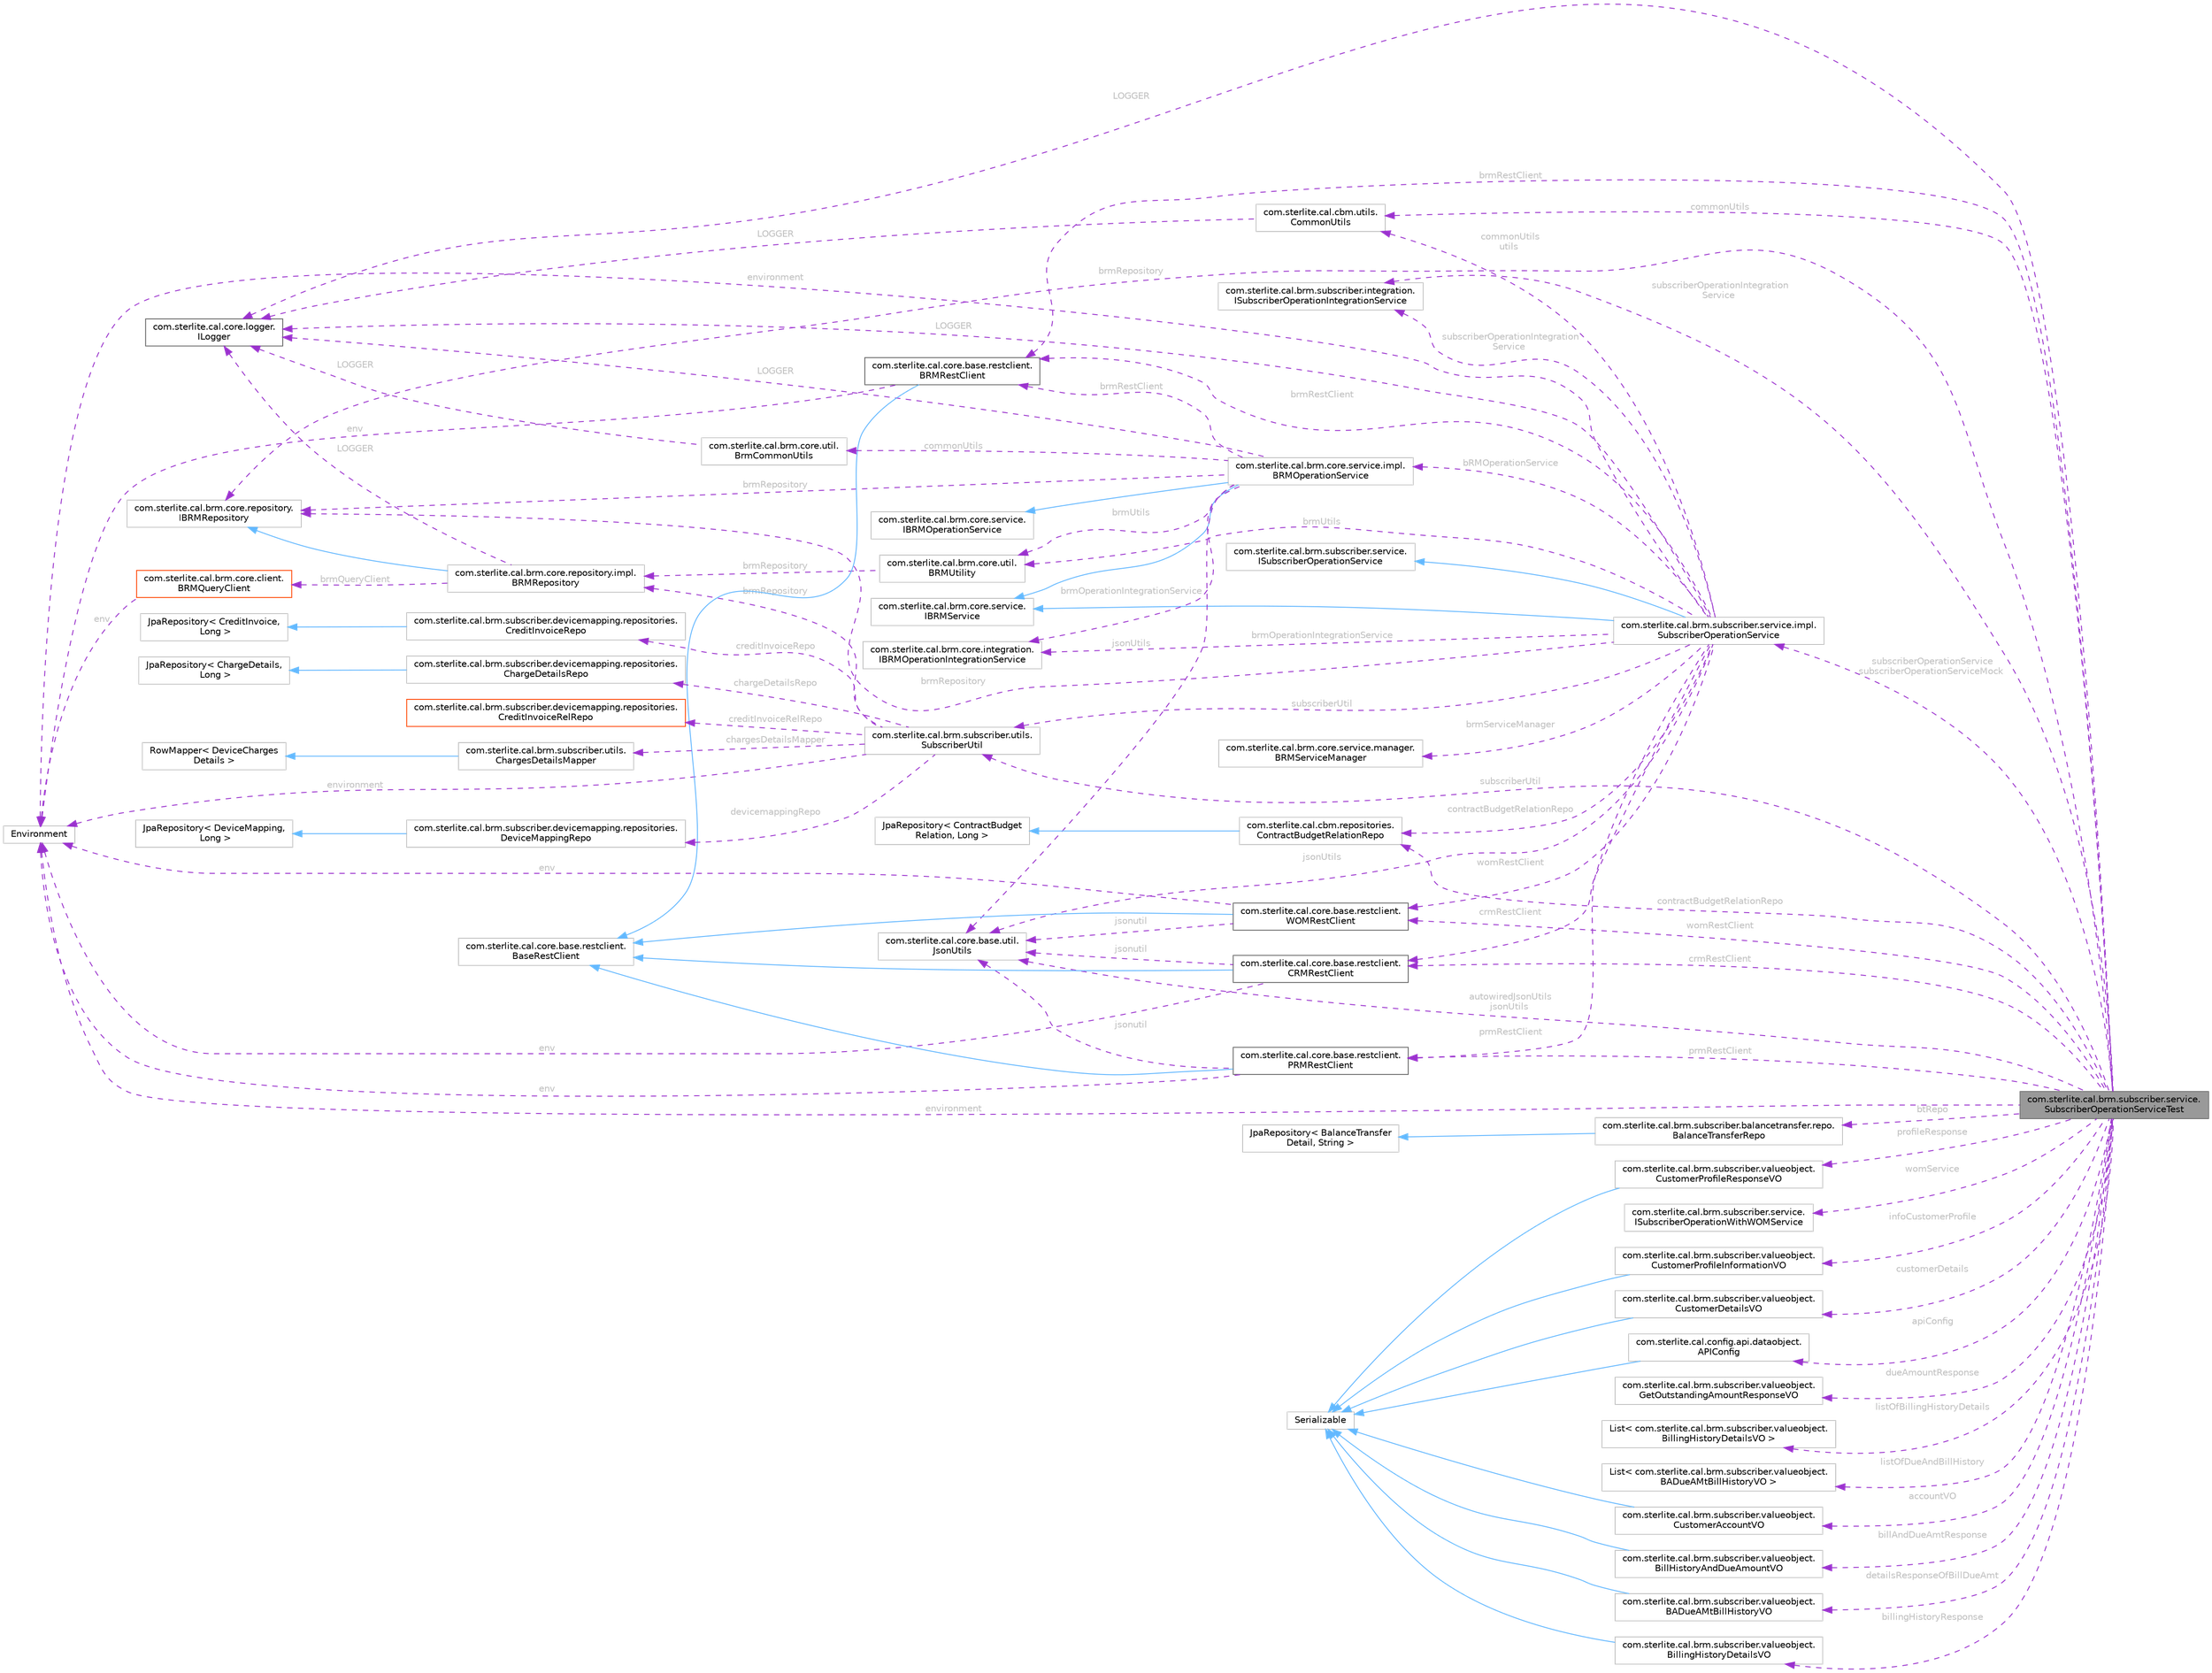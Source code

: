 digraph "com.sterlite.cal.brm.subscriber.service.SubscriberOperationServiceTest"
{
 // LATEX_PDF_SIZE
  bgcolor="transparent";
  edge [fontname=Helvetica,fontsize=10,labelfontname=Helvetica,labelfontsize=10];
  node [fontname=Helvetica,fontsize=10,shape=box,height=0.2,width=0.4];
  rankdir="LR";
  Node1 [id="Node000001",label="com.sterlite.cal.brm.subscriber.service.\lSubscriberOperationServiceTest",height=0.2,width=0.4,color="gray40", fillcolor="grey60", style="filled", fontcolor="black",tooltip=" "];
  Node2 -> Node1 [id="edge1_Node000001_Node000002",dir="back",color="darkorchid3",style="dashed",tooltip=" ",label=" LOGGER",fontcolor="grey" ];
  Node2 [id="Node000002",label="com.sterlite.cal.core.logger.\lILogger",height=0.2,width=0.4,color="gray40", fillcolor="white", style="filled",URL="$interfacecom_1_1sterlite_1_1cal_1_1core_1_1logger_1_1_i_logger.html",tooltip=" "];
  Node3 -> Node1 [id="edge2_Node000001_Node000003",dir="back",color="darkorchid3",style="dashed",tooltip=" ",label=" subscriberOperationService\nsubscriberOperationServiceMock",fontcolor="grey" ];
  Node3 [id="Node000003",label="com.sterlite.cal.brm.subscriber.service.impl.\lSubscriberOperationService",height=0.2,width=0.4,color="grey75", fillcolor="white", style="filled",URL="$classcom_1_1sterlite_1_1cal_1_1brm_1_1subscriber_1_1service_1_1impl_1_1_subscriber_operation_service.html",tooltip=" "];
  Node4 -> Node3 [id="edge3_Node000003_Node000004",dir="back",color="steelblue1",style="solid",tooltip=" "];
  Node4 [id="Node000004",label="com.sterlite.cal.brm.subscriber.service.\lISubscriberOperationService",height=0.2,width=0.4,color="grey75", fillcolor="white", style="filled",URL="$interfacecom_1_1sterlite_1_1cal_1_1brm_1_1subscriber_1_1service_1_1_i_subscriber_operation_service.html",tooltip=" "];
  Node5 -> Node3 [id="edge4_Node000003_Node000005",dir="back",color="steelblue1",style="solid",tooltip=" "];
  Node5 [id="Node000005",label="com.sterlite.cal.brm.core.service.\lIBRMService",height=0.2,width=0.4,color="grey75", fillcolor="white", style="filled",URL="$interfacecom_1_1sterlite_1_1cal_1_1brm_1_1core_1_1service_1_1_i_b_r_m_service.html",tooltip=" "];
  Node2 -> Node3 [id="edge5_Node000003_Node000002",dir="back",color="darkorchid3",style="dashed",tooltip=" ",label=" LOGGER",fontcolor="grey" ];
  Node6 -> Node3 [id="edge6_Node000003_Node000006",dir="back",color="darkorchid3",style="dashed",tooltip=" ",label=" subscriberOperationIntegration\lService",fontcolor="grey" ];
  Node6 [id="Node000006",label="com.sterlite.cal.brm.subscriber.integration.\lISubscriberOperationIntegrationService",height=0.2,width=0.4,color="grey75", fillcolor="white", style="filled",URL="$interfacecom_1_1sterlite_1_1cal_1_1brm_1_1subscriber_1_1integration_1_1_i_subscriber_operation_integration_service.html",tooltip=" "];
  Node7 -> Node3 [id="edge7_Node000003_Node000007",dir="back",color="darkorchid3",style="dashed",tooltip=" ",label=" brmOperationIntegrationService",fontcolor="grey" ];
  Node7 [id="Node000007",label="com.sterlite.cal.brm.core.integration.\lIBRMOperationIntegrationService",height=0.2,width=0.4,color="grey75", fillcolor="white", style="filled",URL="$interfacecom_1_1sterlite_1_1cal_1_1brm_1_1core_1_1integration_1_1_i_b_r_m_operation_integration_service.html",tooltip=" "];
  Node8 -> Node3 [id="edge8_Node000003_Node000008",dir="back",color="darkorchid3",style="dashed",tooltip=" ",label=" bRMOperationService",fontcolor="grey" ];
  Node8 [id="Node000008",label="com.sterlite.cal.brm.core.service.impl.\lBRMOperationService",height=0.2,width=0.4,color="grey75", fillcolor="white", style="filled",URL="$classcom_1_1sterlite_1_1cal_1_1brm_1_1core_1_1service_1_1impl_1_1_b_r_m_operation_service.html",tooltip=" "];
  Node9 -> Node8 [id="edge9_Node000008_Node000009",dir="back",color="steelblue1",style="solid",tooltip=" "];
  Node9 [id="Node000009",label="com.sterlite.cal.brm.core.service.\lIBRMOperationService",height=0.2,width=0.4,color="grey75", fillcolor="white", style="filled",URL="$interfacecom_1_1sterlite_1_1cal_1_1brm_1_1core_1_1service_1_1_i_b_r_m_operation_service.html",tooltip=" "];
  Node5 -> Node8 [id="edge10_Node000008_Node000005",dir="back",color="steelblue1",style="solid",tooltip=" "];
  Node2 -> Node8 [id="edge11_Node000008_Node000002",dir="back",color="darkorchid3",style="dashed",tooltip=" ",label=" LOGGER",fontcolor="grey" ];
  Node7 -> Node8 [id="edge12_Node000008_Node000007",dir="back",color="darkorchid3",style="dashed",tooltip=" ",label=" brmOperationIntegrationService",fontcolor="grey" ];
  Node10 -> Node8 [id="edge13_Node000008_Node000010",dir="back",color="darkorchid3",style="dashed",tooltip=" ",label=" jsonUtils",fontcolor="grey" ];
  Node10 [id="Node000010",label="com.sterlite.cal.core.base.util.\lJsonUtils",height=0.2,width=0.4,color="grey75", fillcolor="white", style="filled",URL="$classcom_1_1sterlite_1_1cal_1_1core_1_1base_1_1util_1_1_json_utils.html",tooltip=" "];
  Node11 -> Node8 [id="edge14_Node000008_Node000011",dir="back",color="darkorchid3",style="dashed",tooltip=" ",label=" brmRepository",fontcolor="grey" ];
  Node11 [id="Node000011",label="com.sterlite.cal.brm.core.repository.\lIBRMRepository",height=0.2,width=0.4,color="grey75", fillcolor="white", style="filled",URL="$interfacecom_1_1sterlite_1_1cal_1_1brm_1_1core_1_1repository_1_1_i_b_r_m_repository.html",tooltip=" "];
  Node12 -> Node8 [id="edge15_Node000008_Node000012",dir="back",color="darkorchid3",style="dashed",tooltip=" ",label=" brmUtils",fontcolor="grey" ];
  Node12 [id="Node000012",label="com.sterlite.cal.brm.core.util.\lBRMUtility",height=0.2,width=0.4,color="grey75", fillcolor="white", style="filled",URL="$classcom_1_1sterlite_1_1cal_1_1brm_1_1core_1_1util_1_1_b_r_m_utility.html",tooltip=" "];
  Node13 -> Node12 [id="edge16_Node000012_Node000013",dir="back",color="darkorchid3",style="dashed",tooltip=" ",label=" brmRepository",fontcolor="grey" ];
  Node13 [id="Node000013",label="com.sterlite.cal.brm.core.repository.impl.\lBRMRepository",height=0.2,width=0.4,color="grey75", fillcolor="white", style="filled",URL="$classcom_1_1sterlite_1_1cal_1_1brm_1_1core_1_1repository_1_1impl_1_1_b_r_m_repository.html",tooltip=" "];
  Node11 -> Node13 [id="edge17_Node000013_Node000011",dir="back",color="steelblue1",style="solid",tooltip=" "];
  Node2 -> Node13 [id="edge18_Node000013_Node000002",dir="back",color="darkorchid3",style="dashed",tooltip=" ",label=" LOGGER",fontcolor="grey" ];
  Node14 -> Node13 [id="edge19_Node000013_Node000014",dir="back",color="darkorchid3",style="dashed",tooltip=" ",label=" brmQueryClient",fontcolor="grey" ];
  Node14 [id="Node000014",label="com.sterlite.cal.brm.core.client.\lBRMQueryClient",height=0.2,width=0.4,color="orangered", fillcolor="white", style="filled",URL="$classcom_1_1sterlite_1_1cal_1_1brm_1_1core_1_1client_1_1_b_r_m_query_client.html",tooltip=" "];
  Node16 -> Node14 [id="edge20_Node000014_Node000016",dir="back",color="darkorchid3",style="dashed",tooltip=" ",label=" env",fontcolor="grey" ];
  Node16 [id="Node000016",label="Environment",height=0.2,width=0.4,color="grey75", fillcolor="white", style="filled",tooltip=" "];
  Node17 -> Node8 [id="edge21_Node000008_Node000017",dir="back",color="darkorchid3",style="dashed",tooltip=" ",label=" brmRestClient",fontcolor="grey" ];
  Node17 [id="Node000017",label="com.sterlite.cal.core.base.restclient.\lBRMRestClient",height=0.2,width=0.4,color="gray40", fillcolor="white", style="filled",URL="$classcom_1_1sterlite_1_1cal_1_1core_1_1base_1_1restclient_1_1_b_r_m_rest_client.html",tooltip=" "];
  Node18 -> Node17 [id="edge22_Node000017_Node000018",dir="back",color="steelblue1",style="solid",tooltip=" "];
  Node18 [id="Node000018",label="com.sterlite.cal.core.base.restclient.\lBaseRestClient",height=0.2,width=0.4,color="grey75", fillcolor="white", style="filled",URL="$classcom_1_1sterlite_1_1cal_1_1core_1_1base_1_1restclient_1_1_base_rest_client.html",tooltip=" "];
  Node16 -> Node17 [id="edge23_Node000017_Node000016",dir="back",color="darkorchid3",style="dashed",tooltip=" ",label=" env",fontcolor="grey" ];
  Node19 -> Node8 [id="edge24_Node000008_Node000019",dir="back",color="darkorchid3",style="dashed",tooltip=" ",label=" commonUtils",fontcolor="grey" ];
  Node19 [id="Node000019",label="com.sterlite.cal.brm.core.util.\lBrmCommonUtils",height=0.2,width=0.4,color="grey75", fillcolor="white", style="filled",URL="$classcom_1_1sterlite_1_1cal_1_1brm_1_1core_1_1util_1_1_brm_common_utils.html",tooltip=" "];
  Node2 -> Node19 [id="edge25_Node000019_Node000002",dir="back",color="darkorchid3",style="dashed",tooltip=" ",label=" LOGGER",fontcolor="grey" ];
  Node10 -> Node3 [id="edge26_Node000003_Node000010",dir="back",color="darkorchid3",style="dashed",tooltip=" ",label=" jsonUtils",fontcolor="grey" ];
  Node20 -> Node3 [id="edge27_Node000003_Node000020",dir="back",color="darkorchid3",style="dashed",tooltip=" ",label=" commonUtils\nutils",fontcolor="grey" ];
  Node20 [id="Node000020",label="com.sterlite.cal.cbm.utils.\lCommonUtils",height=0.2,width=0.4,color="grey75", fillcolor="white", style="filled",URL="$classcom_1_1sterlite_1_1cal_1_1cbm_1_1utils_1_1_common_utils.html",tooltip=" "];
  Node2 -> Node20 [id="edge28_Node000020_Node000002",dir="back",color="darkorchid3",style="dashed",tooltip=" ",label=" LOGGER",fontcolor="grey" ];
  Node11 -> Node3 [id="edge29_Node000003_Node000011",dir="back",color="darkorchid3",style="dashed",tooltip=" ",label=" brmRepository",fontcolor="grey" ];
  Node21 -> Node3 [id="edge30_Node000003_Node000021",dir="back",color="darkorchid3",style="dashed",tooltip=" ",label=" crmRestClient",fontcolor="grey" ];
  Node21 [id="Node000021",label="com.sterlite.cal.core.base.restclient.\lCRMRestClient",height=0.2,width=0.4,color="gray40", fillcolor="white", style="filled",URL="$classcom_1_1sterlite_1_1cal_1_1core_1_1base_1_1restclient_1_1_c_r_m_rest_client.html",tooltip=" "];
  Node18 -> Node21 [id="edge31_Node000021_Node000018",dir="back",color="steelblue1",style="solid",tooltip=" "];
  Node16 -> Node21 [id="edge32_Node000021_Node000016",dir="back",color="darkorchid3",style="dashed",tooltip=" ",label=" env",fontcolor="grey" ];
  Node10 -> Node21 [id="edge33_Node000021_Node000010",dir="back",color="darkorchid3",style="dashed",tooltip=" ",label=" jsonutil",fontcolor="grey" ];
  Node17 -> Node3 [id="edge34_Node000003_Node000017",dir="back",color="darkorchid3",style="dashed",tooltip=" ",label=" brmRestClient",fontcolor="grey" ];
  Node22 -> Node3 [id="edge35_Node000003_Node000022",dir="back",color="darkorchid3",style="dashed",tooltip=" ",label=" prmRestClient",fontcolor="grey" ];
  Node22 [id="Node000022",label="com.sterlite.cal.core.base.restclient.\lPRMRestClient",height=0.2,width=0.4,color="gray40", fillcolor="white", style="filled",URL="$classcom_1_1sterlite_1_1cal_1_1core_1_1base_1_1restclient_1_1_p_r_m_rest_client.html",tooltip=" "];
  Node18 -> Node22 [id="edge36_Node000022_Node000018",dir="back",color="steelblue1",style="solid",tooltip=" "];
  Node16 -> Node22 [id="edge37_Node000022_Node000016",dir="back",color="darkorchid3",style="dashed",tooltip=" ",label=" env",fontcolor="grey" ];
  Node10 -> Node22 [id="edge38_Node000022_Node000010",dir="back",color="darkorchid3",style="dashed",tooltip=" ",label=" jsonutil",fontcolor="grey" ];
  Node16 -> Node3 [id="edge39_Node000003_Node000016",dir="back",color="darkorchid3",style="dashed",tooltip=" ",label=" environment",fontcolor="grey" ];
  Node23 -> Node3 [id="edge40_Node000003_Node000023",dir="back",color="darkorchid3",style="dashed",tooltip=" ",label=" subscriberUtil",fontcolor="grey" ];
  Node23 [id="Node000023",label="com.sterlite.cal.brm.subscriber.utils.\lSubscriberUtil",height=0.2,width=0.4,color="grey75", fillcolor="white", style="filled",URL="$classcom_1_1sterlite_1_1cal_1_1brm_1_1subscriber_1_1utils_1_1_subscriber_util.html",tooltip=" "];
  Node13 -> Node23 [id="edge41_Node000023_Node000013",dir="back",color="darkorchid3",style="dashed",tooltip=" ",label=" brmRepository",fontcolor="grey" ];
  Node24 -> Node23 [id="edge42_Node000023_Node000024",dir="back",color="darkorchid3",style="dashed",tooltip=" ",label=" devicemappingRepo",fontcolor="grey" ];
  Node24 [id="Node000024",label="com.sterlite.cal.brm.subscriber.devicemapping.repositories.\lDeviceMappingRepo",height=0.2,width=0.4,color="grey75", fillcolor="white", style="filled",URL="$interfacecom_1_1sterlite_1_1cal_1_1brm_1_1subscriber_1_1devicemapping_1_1repositories_1_1_device_mapping_repo.html",tooltip=" "];
  Node25 -> Node24 [id="edge43_Node000024_Node000025",dir="back",color="steelblue1",style="solid",tooltip=" "];
  Node25 [id="Node000025",label="JpaRepository\< DeviceMapping,\l Long \>",height=0.2,width=0.4,color="grey75", fillcolor="white", style="filled",tooltip=" "];
  Node26 -> Node23 [id="edge44_Node000023_Node000026",dir="back",color="darkorchid3",style="dashed",tooltip=" ",label=" creditInvoiceRepo",fontcolor="grey" ];
  Node26 [id="Node000026",label="com.sterlite.cal.brm.subscriber.devicemapping.repositories.\lCreditInvoiceRepo",height=0.2,width=0.4,color="grey75", fillcolor="white", style="filled",URL="$interfacecom_1_1sterlite_1_1cal_1_1brm_1_1subscriber_1_1devicemapping_1_1repositories_1_1_credit_invoice_repo.html",tooltip=" "];
  Node27 -> Node26 [id="edge45_Node000026_Node000027",dir="back",color="steelblue1",style="solid",tooltip=" "];
  Node27 [id="Node000027",label="JpaRepository\< CreditInvoice,\l Long \>",height=0.2,width=0.4,color="grey75", fillcolor="white", style="filled",tooltip=" "];
  Node28 -> Node23 [id="edge46_Node000023_Node000028",dir="back",color="darkorchid3",style="dashed",tooltip=" ",label=" chargeDetailsRepo",fontcolor="grey" ];
  Node28 [id="Node000028",label="com.sterlite.cal.brm.subscriber.devicemapping.repositories.\lChargeDetailsRepo",height=0.2,width=0.4,color="grey75", fillcolor="white", style="filled",URL="$interfacecom_1_1sterlite_1_1cal_1_1brm_1_1subscriber_1_1devicemapping_1_1repositories_1_1_charge_details_repo.html",tooltip=" "];
  Node29 -> Node28 [id="edge47_Node000028_Node000029",dir="back",color="steelblue1",style="solid",tooltip=" "];
  Node29 [id="Node000029",label="JpaRepository\< ChargeDetails,\l Long \>",height=0.2,width=0.4,color="grey75", fillcolor="white", style="filled",tooltip=" "];
  Node16 -> Node23 [id="edge48_Node000023_Node000016",dir="back",color="darkorchid3",style="dashed",tooltip=" ",label=" environment",fontcolor="grey" ];
  Node30 -> Node23 [id="edge49_Node000023_Node000030",dir="back",color="darkorchid3",style="dashed",tooltip=" ",label=" chargesDetailsMapper",fontcolor="grey" ];
  Node30 [id="Node000030",label="com.sterlite.cal.brm.subscriber.utils.\lChargesDetailsMapper",height=0.2,width=0.4,color="grey75", fillcolor="white", style="filled",URL="$classcom_1_1sterlite_1_1cal_1_1brm_1_1subscriber_1_1utils_1_1_charges_details_mapper.html",tooltip=" "];
  Node31 -> Node30 [id="edge50_Node000030_Node000031",dir="back",color="steelblue1",style="solid",tooltip=" "];
  Node31 [id="Node000031",label="RowMapper\< DeviceCharges\lDetails \>",height=0.2,width=0.4,color="grey75", fillcolor="white", style="filled",tooltip=" "];
  Node32 -> Node23 [id="edge51_Node000023_Node000032",dir="back",color="darkorchid3",style="dashed",tooltip=" ",label=" creditInvoiceRelRepo",fontcolor="grey" ];
  Node32 [id="Node000032",label="com.sterlite.cal.brm.subscriber.devicemapping.repositories.\lCreditInvoiceRelRepo",height=0.2,width=0.4,color="orangered", fillcolor="white", style="filled",URL="$interfacecom_1_1sterlite_1_1cal_1_1brm_1_1subscriber_1_1devicemapping_1_1repositories_1_1_credit_invoice_rel_repo.html",tooltip=" "];
  Node34 -> Node3 [id="edge52_Node000003_Node000034",dir="back",color="darkorchid3",style="dashed",tooltip=" ",label=" brmServiceManager",fontcolor="grey" ];
  Node34 [id="Node000034",label="com.sterlite.cal.brm.core.service.manager.\lBRMServiceManager",height=0.2,width=0.4,color="grey75", fillcolor="white", style="filled",URL="$classcom_1_1sterlite_1_1cal_1_1brm_1_1core_1_1service_1_1manager_1_1_b_r_m_service_manager.html",tooltip=" "];
  Node35 -> Node3 [id="edge53_Node000003_Node000035",dir="back",color="darkorchid3",style="dashed",tooltip=" ",label=" womRestClient",fontcolor="grey" ];
  Node35 [id="Node000035",label="com.sterlite.cal.core.base.restclient.\lWOMRestClient",height=0.2,width=0.4,color="gray40", fillcolor="white", style="filled",URL="$classcom_1_1sterlite_1_1cal_1_1core_1_1base_1_1restclient_1_1_w_o_m_rest_client.html",tooltip=" "];
  Node18 -> Node35 [id="edge54_Node000035_Node000018",dir="back",color="steelblue1",style="solid",tooltip=" "];
  Node16 -> Node35 [id="edge55_Node000035_Node000016",dir="back",color="darkorchid3",style="dashed",tooltip=" ",label=" env",fontcolor="grey" ];
  Node10 -> Node35 [id="edge56_Node000035_Node000010",dir="back",color="darkorchid3",style="dashed",tooltip=" ",label=" jsonutil",fontcolor="grey" ];
  Node36 -> Node3 [id="edge57_Node000003_Node000036",dir="back",color="darkorchid3",style="dashed",tooltip=" ",label=" contractBudgetRelationRepo",fontcolor="grey" ];
  Node36 [id="Node000036",label="com.sterlite.cal.cbm.repositories.\lContractBudgetRelationRepo",height=0.2,width=0.4,color="grey75", fillcolor="white", style="filled",URL="$interfacecom_1_1sterlite_1_1cal_1_1cbm_1_1repositories_1_1_contract_budget_relation_repo.html",tooltip=" "];
  Node37 -> Node36 [id="edge58_Node000036_Node000037",dir="back",color="steelblue1",style="solid",tooltip=" "];
  Node37 [id="Node000037",label="JpaRepository\< ContractBudget\lRelation, Long \>",height=0.2,width=0.4,color="grey75", fillcolor="white", style="filled",tooltip=" "];
  Node12 -> Node3 [id="edge59_Node000003_Node000012",dir="back",color="darkorchid3",style="dashed",tooltip=" ",label=" brmUtils",fontcolor="grey" ];
  Node6 -> Node1 [id="edge60_Node000001_Node000006",dir="back",color="darkorchid3",style="dashed",tooltip=" ",label=" subscriberOperationIntegration\lService",fontcolor="grey" ];
  Node11 -> Node1 [id="edge61_Node000001_Node000011",dir="back",color="darkorchid3",style="dashed",tooltip=" ",label=" brmRepository",fontcolor="grey" ];
  Node38 -> Node1 [id="edge62_Node000001_Node000038",dir="back",color="darkorchid3",style="dashed",tooltip=" ",label=" apiConfig",fontcolor="grey" ];
  Node38 [id="Node000038",label="com.sterlite.cal.config.api.dataobject.\lAPIConfig",height=0.2,width=0.4,color="grey75", fillcolor="white", style="filled",URL="$classcom_1_1sterlite_1_1cal_1_1config_1_1api_1_1dataobject_1_1_a_p_i_config.html",tooltip=" "];
  Node39 -> Node38 [id="edge63_Node000038_Node000039",dir="back",color="steelblue1",style="solid",tooltip=" "];
  Node39 [id="Node000039",label="Serializable",height=0.2,width=0.4,color="grey75", fillcolor="white", style="filled",tooltip=" "];
  Node10 -> Node1 [id="edge64_Node000001_Node000010",dir="back",color="darkorchid3",style="dashed",tooltip=" ",label=" autowiredJsonUtils\njsonUtils",fontcolor="grey" ];
  Node16 -> Node1 [id="edge65_Node000001_Node000016",dir="back",color="darkorchid3",style="dashed",tooltip=" ",label=" environment",fontcolor="grey" ];
  Node23 -> Node1 [id="edge66_Node000001_Node000023",dir="back",color="darkorchid3",style="dashed",tooltip=" ",label=" subscriberUtil",fontcolor="grey" ];
  Node17 -> Node1 [id="edge67_Node000001_Node000017",dir="back",color="darkorchid3",style="dashed",tooltip=" ",label=" brmRestClient",fontcolor="grey" ];
  Node21 -> Node1 [id="edge68_Node000001_Node000021",dir="back",color="darkorchid3",style="dashed",tooltip=" ",label=" crmRestClient",fontcolor="grey" ];
  Node35 -> Node1 [id="edge69_Node000001_Node000035",dir="back",color="darkorchid3",style="dashed",tooltip=" ",label=" womRestClient",fontcolor="grey" ];
  Node22 -> Node1 [id="edge70_Node000001_Node000022",dir="back",color="darkorchid3",style="dashed",tooltip=" ",label=" prmRestClient",fontcolor="grey" ];
  Node36 -> Node1 [id="edge71_Node000001_Node000036",dir="back",color="darkorchid3",style="dashed",tooltip=" ",label=" contractBudgetRelationRepo",fontcolor="grey" ];
  Node40 -> Node1 [id="edge72_Node000001_Node000040",dir="back",color="darkorchid3",style="dashed",tooltip=" ",label=" btRepo",fontcolor="grey" ];
  Node40 [id="Node000040",label="com.sterlite.cal.brm.subscriber.balancetransfer.repo.\lBalanceTransferRepo",height=0.2,width=0.4,color="grey75", fillcolor="white", style="filled",URL="$interfacecom_1_1sterlite_1_1cal_1_1brm_1_1subscriber_1_1balancetransfer_1_1repo_1_1_balance_transfer_repo.html",tooltip=" "];
  Node41 -> Node40 [id="edge73_Node000040_Node000041",dir="back",color="steelblue1",style="solid",tooltip=" "];
  Node41 [id="Node000041",label="JpaRepository\< BalanceTransfer\lDetail, String \>",height=0.2,width=0.4,color="grey75", fillcolor="white", style="filled",tooltip=" "];
  Node42 -> Node1 [id="edge74_Node000001_Node000042",dir="back",color="darkorchid3",style="dashed",tooltip=" ",label=" womService",fontcolor="grey" ];
  Node42 [id="Node000042",label="com.sterlite.cal.brm.subscriber.service.\lISubscriberOperationWithWOMService",height=0.2,width=0.4,color="grey75", fillcolor="white", style="filled",URL="$interfacecom_1_1sterlite_1_1cal_1_1brm_1_1subscriber_1_1service_1_1_i_subscriber_operation_with_w_o_m_service.html",tooltip=" "];
  Node20 -> Node1 [id="edge75_Node000001_Node000020",dir="back",color="darkorchid3",style="dashed",tooltip=" ",label=" commonUtils",fontcolor="grey" ];
  Node43 -> Node1 [id="edge76_Node000001_Node000043",dir="back",color="darkorchid3",style="dashed",tooltip=" ",label=" billAndDueAmtResponse",fontcolor="grey" ];
  Node43 [id="Node000043",label="com.sterlite.cal.brm.subscriber.valueobject.\lBillHistoryAndDueAmountVO",height=0.2,width=0.4,color="grey75", fillcolor="white", style="filled",URL="$classcom_1_1sterlite_1_1cal_1_1brm_1_1subscriber_1_1valueobject_1_1_bill_history_and_due_amount_v_o.html",tooltip=" "];
  Node39 -> Node43 [id="edge77_Node000043_Node000039",dir="back",color="steelblue1",style="solid",tooltip=" "];
  Node44 -> Node1 [id="edge78_Node000001_Node000044",dir="back",color="darkorchid3",style="dashed",tooltip=" ",label=" detailsResponseOfBillDueAmt",fontcolor="grey" ];
  Node44 [id="Node000044",label="com.sterlite.cal.brm.subscriber.valueobject.\lBADueAMtBillHistoryVO",height=0.2,width=0.4,color="grey75", fillcolor="white", style="filled",URL="$classcom_1_1sterlite_1_1cal_1_1brm_1_1subscriber_1_1valueobject_1_1_b_a_due_a_mt_bill_history_v_o.html",tooltip=" "];
  Node39 -> Node44 [id="edge79_Node000044_Node000039",dir="back",color="steelblue1",style="solid",tooltip=" "];
  Node45 -> Node1 [id="edge80_Node000001_Node000045",dir="back",color="darkorchid3",style="dashed",tooltip=" ",label=" billingHistoryResponse",fontcolor="grey" ];
  Node45 [id="Node000045",label="com.sterlite.cal.brm.subscriber.valueobject.\lBillingHistoryDetailsVO",height=0.2,width=0.4,color="grey75", fillcolor="white", style="filled",URL="$classcom_1_1sterlite_1_1cal_1_1brm_1_1subscriber_1_1valueobject_1_1_billing_history_details_v_o.html",tooltip=" "];
  Node39 -> Node45 [id="edge81_Node000045_Node000039",dir="back",color="steelblue1",style="solid",tooltip=" "];
  Node46 -> Node1 [id="edge82_Node000001_Node000046",dir="back",color="darkorchid3",style="dashed",tooltip=" ",label=" dueAmountResponse",fontcolor="grey" ];
  Node46 [id="Node000046",label="com.sterlite.cal.brm.subscriber.valueobject.\lGetOutstandingAmountResponseVO",height=0.2,width=0.4,color="grey75", fillcolor="white", style="filled",URL="$classcom_1_1sterlite_1_1cal_1_1brm_1_1subscriber_1_1valueobject_1_1_get_outstanding_amount_response_v_o.html",tooltip=" "];
  Node47 -> Node1 [id="edge83_Node000001_Node000047",dir="back",color="darkorchid3",style="dashed",tooltip=" ",label=" listOfBillingHistoryDetails",fontcolor="grey" ];
  Node47 [id="Node000047",label="List\< com.sterlite.cal.brm.subscriber.valueobject.\lBillingHistoryDetailsVO \>",height=0.2,width=0.4,color="grey75", fillcolor="white", style="filled",tooltip=" "];
  Node48 -> Node1 [id="edge84_Node000001_Node000048",dir="back",color="darkorchid3",style="dashed",tooltip=" ",label=" listOfDueAndBillHistory",fontcolor="grey" ];
  Node48 [id="Node000048",label="List\< com.sterlite.cal.brm.subscriber.valueobject.\lBADueAMtBillHistoryVO \>",height=0.2,width=0.4,color="grey75", fillcolor="white", style="filled",tooltip=" "];
  Node49 -> Node1 [id="edge85_Node000001_Node000049",dir="back",color="darkorchid3",style="dashed",tooltip=" ",label=" profileResponse",fontcolor="grey" ];
  Node49 [id="Node000049",label="com.sterlite.cal.brm.subscriber.valueobject.\lCustomerProfileResponseVO",height=0.2,width=0.4,color="grey75", fillcolor="white", style="filled",URL="$classcom_1_1sterlite_1_1cal_1_1brm_1_1subscriber_1_1valueobject_1_1_customer_profile_response_v_o.html",tooltip=" "];
  Node39 -> Node49 [id="edge86_Node000049_Node000039",dir="back",color="steelblue1",style="solid",tooltip=" "];
  Node50 -> Node1 [id="edge87_Node000001_Node000050",dir="back",color="darkorchid3",style="dashed",tooltip=" ",label=" infoCustomerProfile",fontcolor="grey" ];
  Node50 [id="Node000050",label="com.sterlite.cal.brm.subscriber.valueobject.\lCustomerProfileInformationVO",height=0.2,width=0.4,color="grey75", fillcolor="white", style="filled",URL="$classcom_1_1sterlite_1_1cal_1_1brm_1_1subscriber_1_1valueobject_1_1_customer_profile_information_v_o.html",tooltip=" "];
  Node39 -> Node50 [id="edge88_Node000050_Node000039",dir="back",color="steelblue1",style="solid",tooltip=" "];
  Node51 -> Node1 [id="edge89_Node000001_Node000051",dir="back",color="darkorchid3",style="dashed",tooltip=" ",label=" customerDetails",fontcolor="grey" ];
  Node51 [id="Node000051",label="com.sterlite.cal.brm.subscriber.valueobject.\lCustomerDetailsVO",height=0.2,width=0.4,color="grey75", fillcolor="white", style="filled",URL="$classcom_1_1sterlite_1_1cal_1_1brm_1_1subscriber_1_1valueobject_1_1_customer_details_v_o.html",tooltip=" "];
  Node39 -> Node51 [id="edge90_Node000051_Node000039",dir="back",color="steelblue1",style="solid",tooltip=" "];
  Node52 -> Node1 [id="edge91_Node000001_Node000052",dir="back",color="darkorchid3",style="dashed",tooltip=" ",label=" accountVO",fontcolor="grey" ];
  Node52 [id="Node000052",label="com.sterlite.cal.brm.subscriber.valueobject.\lCustomerAccountVO",height=0.2,width=0.4,color="grey75", fillcolor="white", style="filled",URL="$classcom_1_1sterlite_1_1cal_1_1brm_1_1subscriber_1_1valueobject_1_1_customer_account_v_o.html",tooltip=" "];
  Node39 -> Node52 [id="edge92_Node000052_Node000039",dir="back",color="steelblue1",style="solid",tooltip=" "];
}
